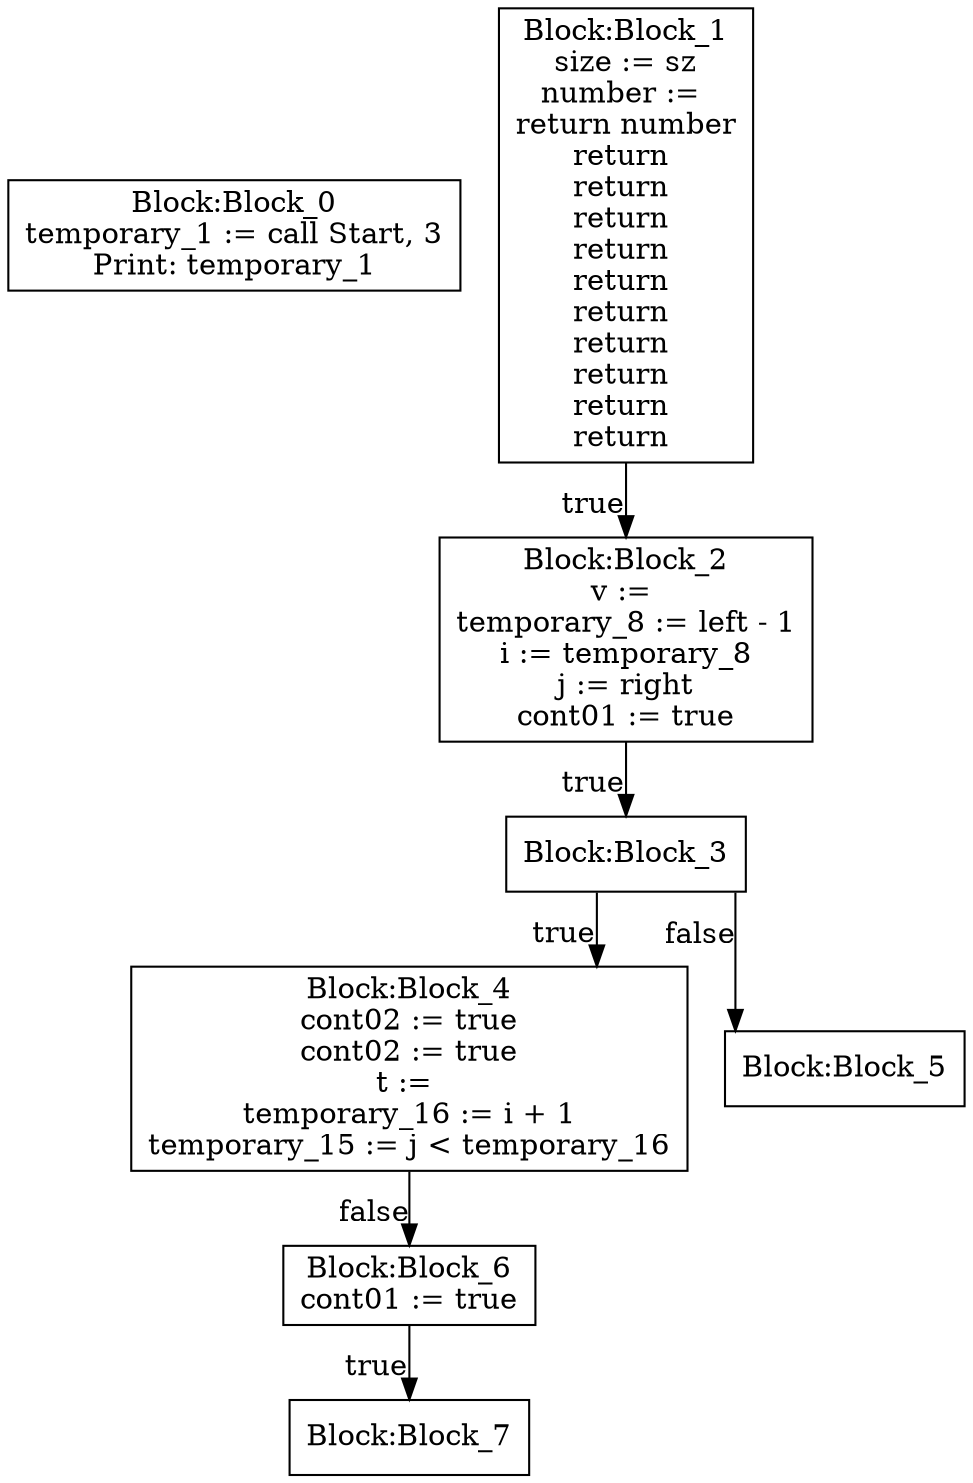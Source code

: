 digraph {
graph [ splines = ortho ]
	node [ shape = box ];
Block_0 [label="Block:Block_0
temporary_1 := call Start, 3
Print: temporary_1"];
Block_1 [label="Block:Block_1
temporary_2 := call Init, 3
aux01 := temporary_2
return aux01
temporary_3 := call Print, 0
aux01 := temporary_3
return aux01
Print: 9999
return 
temporary_4 := size - 1
aux01 := temporary_4
return aux01
temporary_5 := call Sort, 3
aux01 := temporary_5
return aux01
temporary_6 := call Print, 0
aux01 := temporary_6
return aux01"];
Block_1 [label="Block:Block_1
return 
return 
return 
return 
return 
return 
t := 0
return t
temporary_7 := left < right
return "];
Block_1 -> Block_2 [xlabel = "true"]
Block_2 [label="Block:Block_2
v := 
temporary_8 := left - 1
i := temporary_8
j := right
cont01 := true"];
Block_2 -> Block_3 [xlabel = "true"]
Block_3 [label="Block:Block_3"];
Block_3 -> Block_4 [xlabel = "true"]
Block_4 [label="Block:Block_4
cont02 := true
cont02 := true
t := 
temporary_16 := i + 1
temporary_15 := j < temporary_16"];
Block_4 -> Block_6 [xlabel = "false"]
Block_6 [label="Block:Block_6
cont01 := true"];
Block_6 -> Block_7 [xlabel = "true"]
Block_7 [label="Block:Block_7"];
Block_3 -> Block_5 [xlabel = "false"]
Block_5 [label="Block:Block_5"];
Block_1 [label="Block:Block_1
j := 0
return j
return "];
Block_1 [label="Block:Block_1
size := sz
number := 
return number
return 
return 
return 
return 
return 
return 
return 
return 
return 
return "];
}
